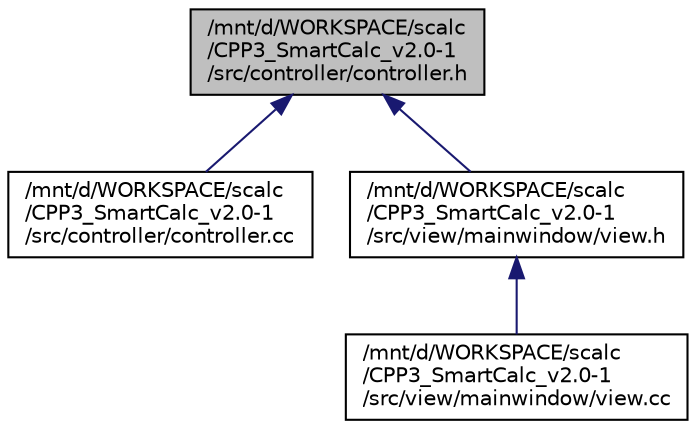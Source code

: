 digraph "/mnt/d/WORKSPACE/scalc/CPP3_SmartCalc_v2.0-1/src/controller/controller.h"
{
 // LATEX_PDF_SIZE
  edge [fontname="Helvetica",fontsize="10",labelfontname="Helvetica",labelfontsize="10"];
  node [fontname="Helvetica",fontsize="10",shape=record];
  Node1 [label="/mnt/d/WORKSPACE/scalc\l/CPP3_SmartCalc_v2.0-1\l/src/controller/controller.h",height=0.2,width=0.4,color="black", fillcolor="grey75", style="filled", fontcolor="black",tooltip=" "];
  Node1 -> Node2 [dir="back",color="midnightblue",fontsize="10",style="solid",fontname="Helvetica"];
  Node2 [label="/mnt/d/WORKSPACE/scalc\l/CPP3_SmartCalc_v2.0-1\l/src/controller/controller.cc",height=0.2,width=0.4,color="black", fillcolor="white", style="filled",URL="$controller_8cc.html",tooltip=" "];
  Node1 -> Node3 [dir="back",color="midnightblue",fontsize="10",style="solid",fontname="Helvetica"];
  Node3 [label="/mnt/d/WORKSPACE/scalc\l/CPP3_SmartCalc_v2.0-1\l/src/view/mainwindow/view.h",height=0.2,width=0.4,color="black", fillcolor="white", style="filled",URL="$view_8h.html",tooltip=" "];
  Node3 -> Node4 [dir="back",color="midnightblue",fontsize="10",style="solid",fontname="Helvetica"];
  Node4 [label="/mnt/d/WORKSPACE/scalc\l/CPP3_SmartCalc_v2.0-1\l/src/view/mainwindow/view.cc",height=0.2,width=0.4,color="black", fillcolor="white", style="filled",URL="$view_8cc.html",tooltip=" "];
}
